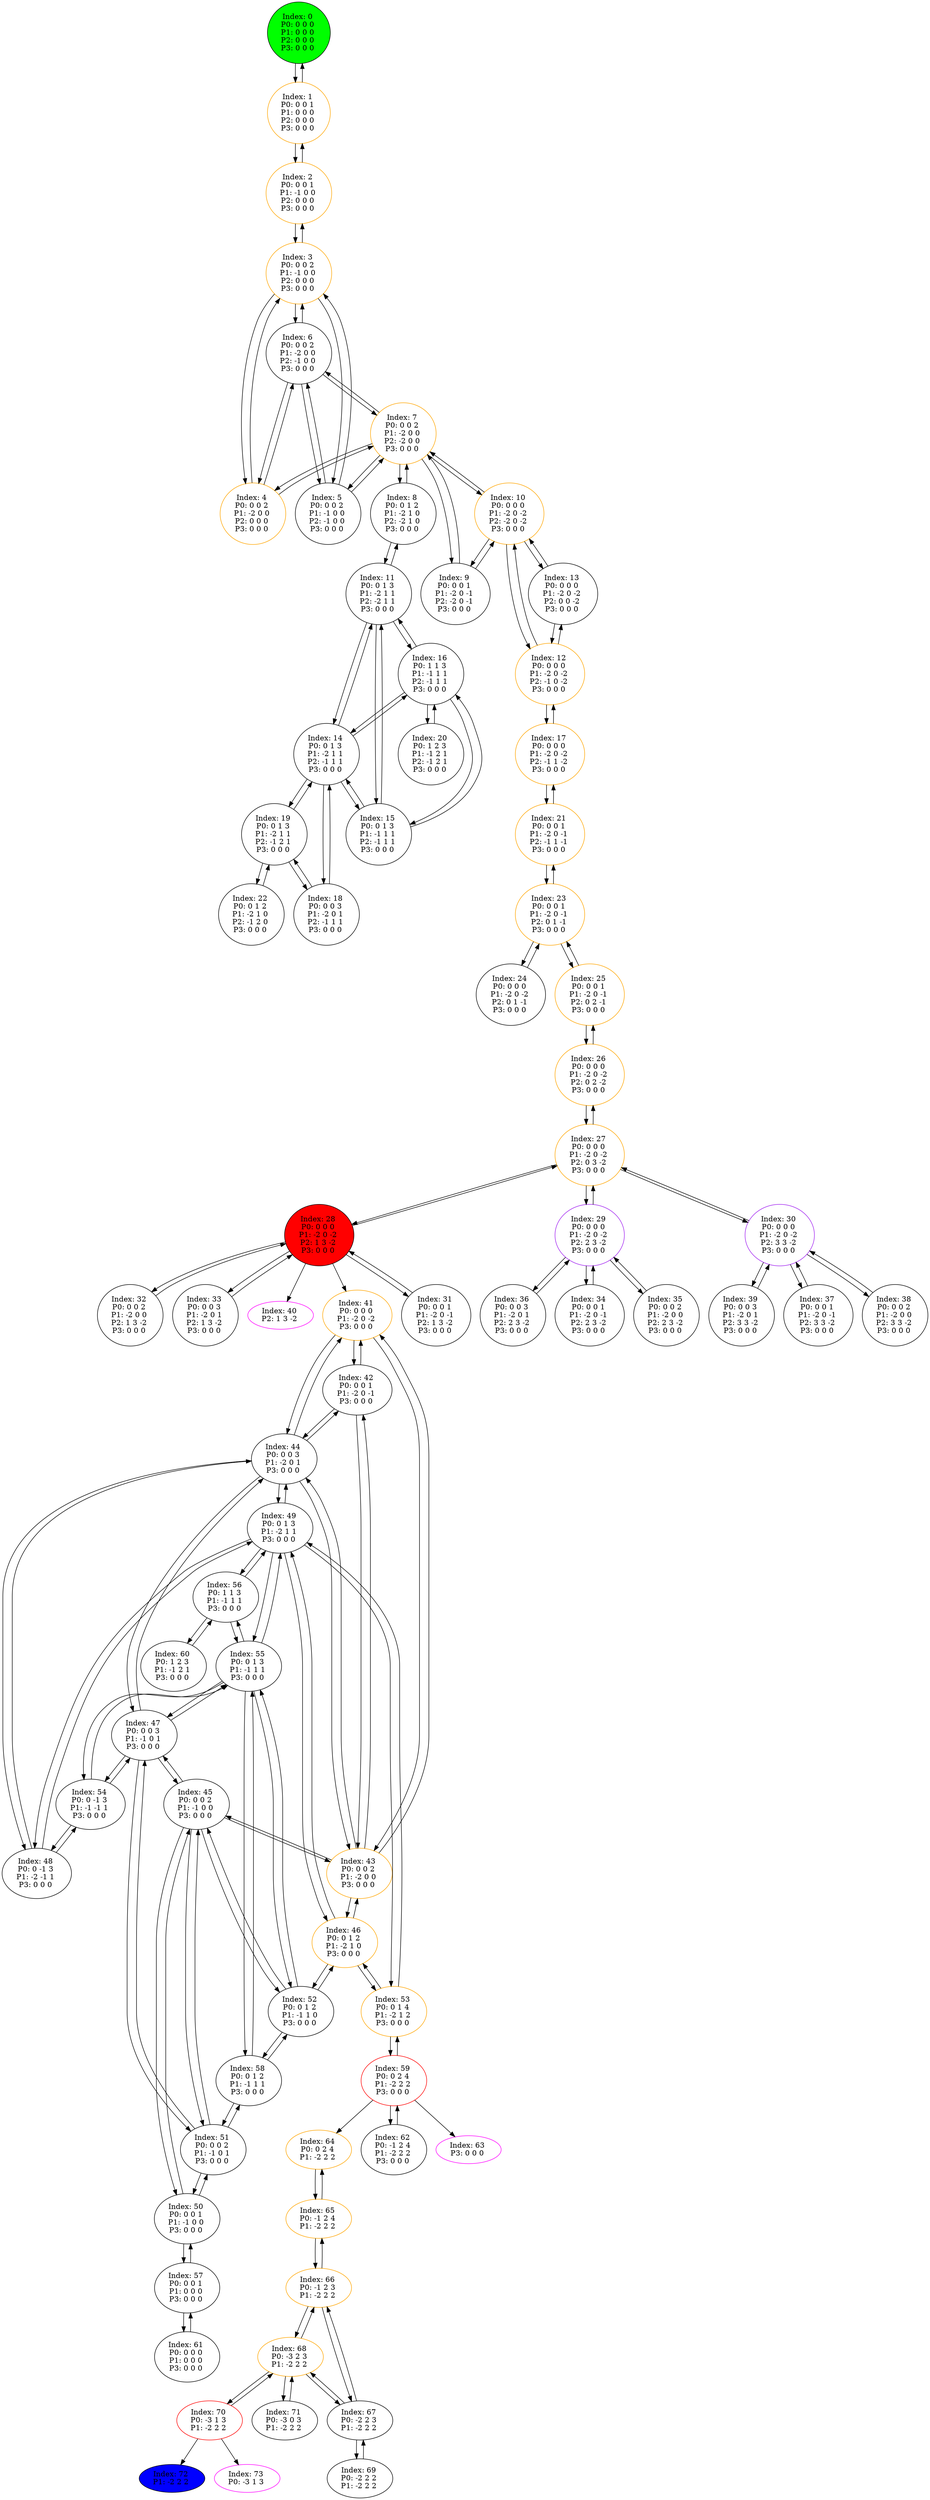 digraph G {
color = "black"
0[label = "Index: 0 
P0: 0 0 0 
P1: 0 0 0 
P2: 0 0 0 
P3: 0 0 0 
", style="filled", fillcolor = "green"]
1[label = "Index: 1 
P0: 0 0 1 
P1: 0 0 0 
P2: 0 0 0 
P3: 0 0 0 
", color = "orange"]
2[label = "Index: 2 
P0: 0 0 1 
P1: -1 0 0 
P2: 0 0 0 
P3: 0 0 0 
", color = "orange"]
3[label = "Index: 3 
P0: 0 0 2 
P1: -1 0 0 
P2: 0 0 0 
P3: 0 0 0 
", color = "orange"]
4[label = "Index: 4 
P0: 0 0 2 
P1: -2 0 0 
P2: 0 0 0 
P3: 0 0 0 
", color = "orange"]
5[label = "Index: 5 
P0: 0 0 2 
P1: -1 0 0 
P2: -1 0 0 
P3: 0 0 0 
"]
6[label = "Index: 6 
P0: 0 0 2 
P1: -2 0 0 
P2: -1 0 0 
P3: 0 0 0 
"]
7[label = "Index: 7 
P0: 0 0 2 
P1: -2 0 0 
P2: -2 0 0 
P3: 0 0 0 
", color = "orange"]
8[label = "Index: 8 
P0: 0 1 2 
P1: -2 1 0 
P2: -2 1 0 
P3: 0 0 0 
"]
9[label = "Index: 9 
P0: 0 0 1 
P1: -2 0 -1 
P2: -2 0 -1 
P3: 0 0 0 
"]
10[label = "Index: 10 
P0: 0 0 0 
P1: -2 0 -2 
P2: -2 0 -2 
P3: 0 0 0 
", color = "orange"]
11[label = "Index: 11 
P0: 0 1 3 
P1: -2 1 1 
P2: -2 1 1 
P3: 0 0 0 
"]
12[label = "Index: 12 
P0: 0 0 0 
P1: -2 0 -2 
P2: -1 0 -2 
P3: 0 0 0 
", color = "orange"]
13[label = "Index: 13 
P0: 0 0 0 
P1: -2 0 -2 
P2: 0 0 -2 
P3: 0 0 0 
"]
14[label = "Index: 14 
P0: 0 1 3 
P1: -2 1 1 
P2: -1 1 1 
P3: 0 0 0 
"]
15[label = "Index: 15 
P0: 0 1 3 
P1: -1 1 1 
P2: -1 1 1 
P3: 0 0 0 
"]
16[label = "Index: 16 
P0: 1 1 3 
P1: -1 1 1 
P2: -1 1 1 
P3: 0 0 0 
"]
17[label = "Index: 17 
P0: 0 0 0 
P1: -2 0 -2 
P2: -1 1 -2 
P3: 0 0 0 
", color = "orange"]
18[label = "Index: 18 
P0: 0 0 3 
P1: -2 0 1 
P2: -1 1 1 
P3: 0 0 0 
"]
19[label = "Index: 19 
P0: 0 1 3 
P1: -2 1 1 
P2: -1 2 1 
P3: 0 0 0 
"]
20[label = "Index: 20 
P0: 1 2 3 
P1: -1 2 1 
P2: -1 2 1 
P3: 0 0 0 
"]
21[label = "Index: 21 
P0: 0 0 1 
P1: -2 0 -1 
P2: -1 1 -1 
P3: 0 0 0 
", color = "orange"]
22[label = "Index: 22 
P0: 0 1 2 
P1: -2 1 0 
P2: -1 2 0 
P3: 0 0 0 
"]
23[label = "Index: 23 
P0: 0 0 1 
P1: -2 0 -1 
P2: 0 1 -1 
P3: 0 0 0 
", color = "orange"]
24[label = "Index: 24 
P0: 0 0 0 
P1: -2 0 -2 
P2: 0 1 -1 
P3: 0 0 0 
"]
25[label = "Index: 25 
P0: 0 0 1 
P1: -2 0 -1 
P2: 0 2 -1 
P3: 0 0 0 
", color = "orange"]
26[label = "Index: 26 
P0: 0 0 0 
P1: -2 0 -2 
P2: 0 2 -2 
P3: 0 0 0 
", color = "orange"]
27[label = "Index: 27 
P0: 0 0 0 
P1: -2 0 -2 
P2: 0 3 -2 
P3: 0 0 0 
", color = "orange"]
28[label = "Index: 28 
P0: 0 0 0 
P1: -2 0 -2 
P2: 1 3 -2 
P3: 0 0 0 
", style="filled", fillcolor = "red"]
29[label = "Index: 29 
P0: 0 0 0 
P1: -2 0 -2 
P2: 2 3 -2 
P3: 0 0 0 
", color = "purple"]
30[label = "Index: 30 
P0: 0 0 0 
P1: -2 0 -2 
P2: 3 3 -2 
P3: 0 0 0 
", color = "purple"]
31[label = "Index: 31 
P0: 0 0 1 
P1: -2 0 -1 
P2: 1 3 -2 
P3: 0 0 0 
"]
32[label = "Index: 32 
P0: 0 0 2 
P1: -2 0 0 
P2: 1 3 -2 
P3: 0 0 0 
"]
33[label = "Index: 33 
P0: 0 0 3 
P1: -2 0 1 
P2: 1 3 -2 
P3: 0 0 0 
"]
34[label = "Index: 34 
P0: 0 0 1 
P1: -2 0 -1 
P2: 2 3 -2 
P3: 0 0 0 
"]
35[label = "Index: 35 
P0: 0 0 2 
P1: -2 0 0 
P2: 2 3 -2 
P3: 0 0 0 
"]
36[label = "Index: 36 
P0: 0 0 3 
P1: -2 0 1 
P2: 2 3 -2 
P3: 0 0 0 
"]
37[label = "Index: 37 
P0: 0 0 1 
P1: -2 0 -1 
P2: 3 3 -2 
P3: 0 0 0 
"]
38[label = "Index: 38 
P0: 0 0 2 
P1: -2 0 0 
P2: 3 3 -2 
P3: 0 0 0 
"]
39[label = "Index: 39 
P0: 0 0 3 
P1: -2 0 1 
P2: 3 3 -2 
P3: 0 0 0 
"]
40[label = "Index: 40 
P2: 1 3 -2 
", color = "fuchsia"]
41[label = "Index: 41 
P0: 0 0 0 
P1: -2 0 -2 
P3: 0 0 0 
", color = "orange"]
42[label = "Index: 42 
P0: 0 0 1 
P1: -2 0 -1 
P3: 0 0 0 
"]
43[label = "Index: 43 
P0: 0 0 2 
P1: -2 0 0 
P3: 0 0 0 
", color = "orange"]
44[label = "Index: 44 
P0: 0 0 3 
P1: -2 0 1 
P3: 0 0 0 
"]
45[label = "Index: 45 
P0: 0 0 2 
P1: -1 0 0 
P3: 0 0 0 
"]
46[label = "Index: 46 
P0: 0 1 2 
P1: -2 1 0 
P3: 0 0 0 
", color = "orange"]
47[label = "Index: 47 
P0: 0 0 3 
P1: -1 0 1 
P3: 0 0 0 
"]
48[label = "Index: 48 
P0: 0 -1 3 
P1: -2 -1 1 
P3: 0 0 0 
"]
49[label = "Index: 49 
P0: 0 1 3 
P1: -2 1 1 
P3: 0 0 0 
"]
50[label = "Index: 50 
P0: 0 0 1 
P1: -1 0 0 
P3: 0 0 0 
"]
51[label = "Index: 51 
P0: 0 0 2 
P1: -1 0 1 
P3: 0 0 0 
"]
52[label = "Index: 52 
P0: 0 1 2 
P1: -1 1 0 
P3: 0 0 0 
"]
53[label = "Index: 53 
P0: 0 1 4 
P1: -2 1 2 
P3: 0 0 0 
", color = "orange"]
54[label = "Index: 54 
P0: 0 -1 3 
P1: -1 -1 1 
P3: 0 0 0 
"]
55[label = "Index: 55 
P0: 0 1 3 
P1: -1 1 1 
P3: 0 0 0 
"]
56[label = "Index: 56 
P0: 1 1 3 
P1: -1 1 1 
P3: 0 0 0 
"]
57[label = "Index: 57 
P0: 0 0 1 
P1: 0 0 0 
P3: 0 0 0 
"]
58[label = "Index: 58 
P0: 0 1 2 
P1: -1 1 1 
P3: 0 0 0 
"]
59[label = "Index: 59 
P0: 0 2 4 
P1: -2 2 2 
P3: 0 0 0 
", color = "red"]
60[label = "Index: 60 
P0: 1 2 3 
P1: -1 2 1 
P3: 0 0 0 
"]
61[label = "Index: 61 
P0: 0 0 0 
P1: 0 0 0 
P3: 0 0 0 
"]
62[label = "Index: 62 
P0: -1 2 4 
P1: -2 2 2 
P3: 0 0 0 
"]
63[label = "Index: 63 
P3: 0 0 0 
", color = "fuchsia"]
64[label = "Index: 64 
P0: 0 2 4 
P1: -2 2 2 
", color = "orange"]
65[label = "Index: 65 
P0: -1 2 4 
P1: -2 2 2 
", color = "orange"]
66[label = "Index: 66 
P0: -1 2 3 
P1: -2 2 2 
", color = "orange"]
67[label = "Index: 67 
P0: -2 2 3 
P1: -2 2 2 
"]
68[label = "Index: 68 
P0: -3 2 3 
P1: -2 2 2 
", color = "orange"]
69[label = "Index: 69 
P0: -2 2 2 
P1: -2 2 2 
"]
70[label = "Index: 70 
P0: -3 1 3 
P1: -2 2 2 
", color = "red"]
71[label = "Index: 71 
P0: -3 0 3 
P1: -2 2 2 
"]
72[label = "Index: 72 
P1: -2 2 2 
", style="filled", fillcolor = "blue"]
73[label = "Index: 73 
P0: -3 1 3 
", color = "fuchsia"]
0 -> 1

1 -> 0
1 -> 2

2 -> 1
2 -> 3

3 -> 2
3 -> 4
3 -> 5
3 -> 6

4 -> 3
4 -> 6
4 -> 7

5 -> 3
5 -> 6
5 -> 7

6 -> 3
6 -> 4
6 -> 5
6 -> 7

7 -> 4
7 -> 5
7 -> 6
7 -> 8
7 -> 9
7 -> 10

8 -> 7
8 -> 11

9 -> 7
9 -> 10

10 -> 7
10 -> 9
10 -> 12
10 -> 13

11 -> 8
11 -> 14
11 -> 15
11 -> 16

12 -> 10
12 -> 13
12 -> 17

13 -> 10
13 -> 12

14 -> 11
14 -> 15
14 -> 16
14 -> 18
14 -> 19

15 -> 11
15 -> 14
15 -> 16

16 -> 11
16 -> 14
16 -> 15
16 -> 20

17 -> 12
17 -> 21

18 -> 14
18 -> 19

19 -> 14
19 -> 18
19 -> 22

20 -> 16

21 -> 17
21 -> 23

22 -> 19

23 -> 21
23 -> 24
23 -> 25

24 -> 23

25 -> 23
25 -> 26

26 -> 25
26 -> 27

27 -> 26
27 -> 28
27 -> 29
27 -> 30

28 -> 27
28 -> 31
28 -> 32
28 -> 33
28 -> 41
28 -> 40

29 -> 27
29 -> 34
29 -> 35
29 -> 36

30 -> 27
30 -> 37
30 -> 38
30 -> 39

31 -> 28

32 -> 28

33 -> 28

34 -> 29

35 -> 29

36 -> 29

37 -> 30

38 -> 30

39 -> 30

41 -> 42
41 -> 43
41 -> 44

42 -> 41
42 -> 43
42 -> 44

43 -> 41
43 -> 42
43 -> 45
43 -> 46
43 -> 44

44 -> 41
44 -> 42
44 -> 43
44 -> 47
44 -> 48
44 -> 49

45 -> 43
45 -> 50
45 -> 51
45 -> 52
45 -> 47

46 -> 43
46 -> 52
46 -> 49
46 -> 53

47 -> 44
47 -> 45
47 -> 51
47 -> 54
47 -> 55

48 -> 44
48 -> 54
48 -> 49

49 -> 44
49 -> 46
49 -> 48
49 -> 55
49 -> 56
49 -> 53

50 -> 45
50 -> 57
50 -> 51

51 -> 45
51 -> 47
51 -> 50
51 -> 58

52 -> 45
52 -> 46
52 -> 58
52 -> 55

53 -> 46
53 -> 49
53 -> 59

54 -> 47
54 -> 48
54 -> 55

55 -> 47
55 -> 49
55 -> 52
55 -> 54
55 -> 56
55 -> 58

56 -> 49
56 -> 55
56 -> 60

57 -> 50
57 -> 61

58 -> 51
58 -> 52
58 -> 55

59 -> 53
59 -> 62
59 -> 63
59 -> 64

60 -> 56

61 -> 57

62 -> 59

64 -> 65

65 -> 64
65 -> 66

66 -> 65
66 -> 67
66 -> 68

67 -> 66
67 -> 68
67 -> 69

68 -> 66
68 -> 67
68 -> 70
68 -> 71

69 -> 67

70 -> 68
70 -> 72
70 -> 73

71 -> 68

}
